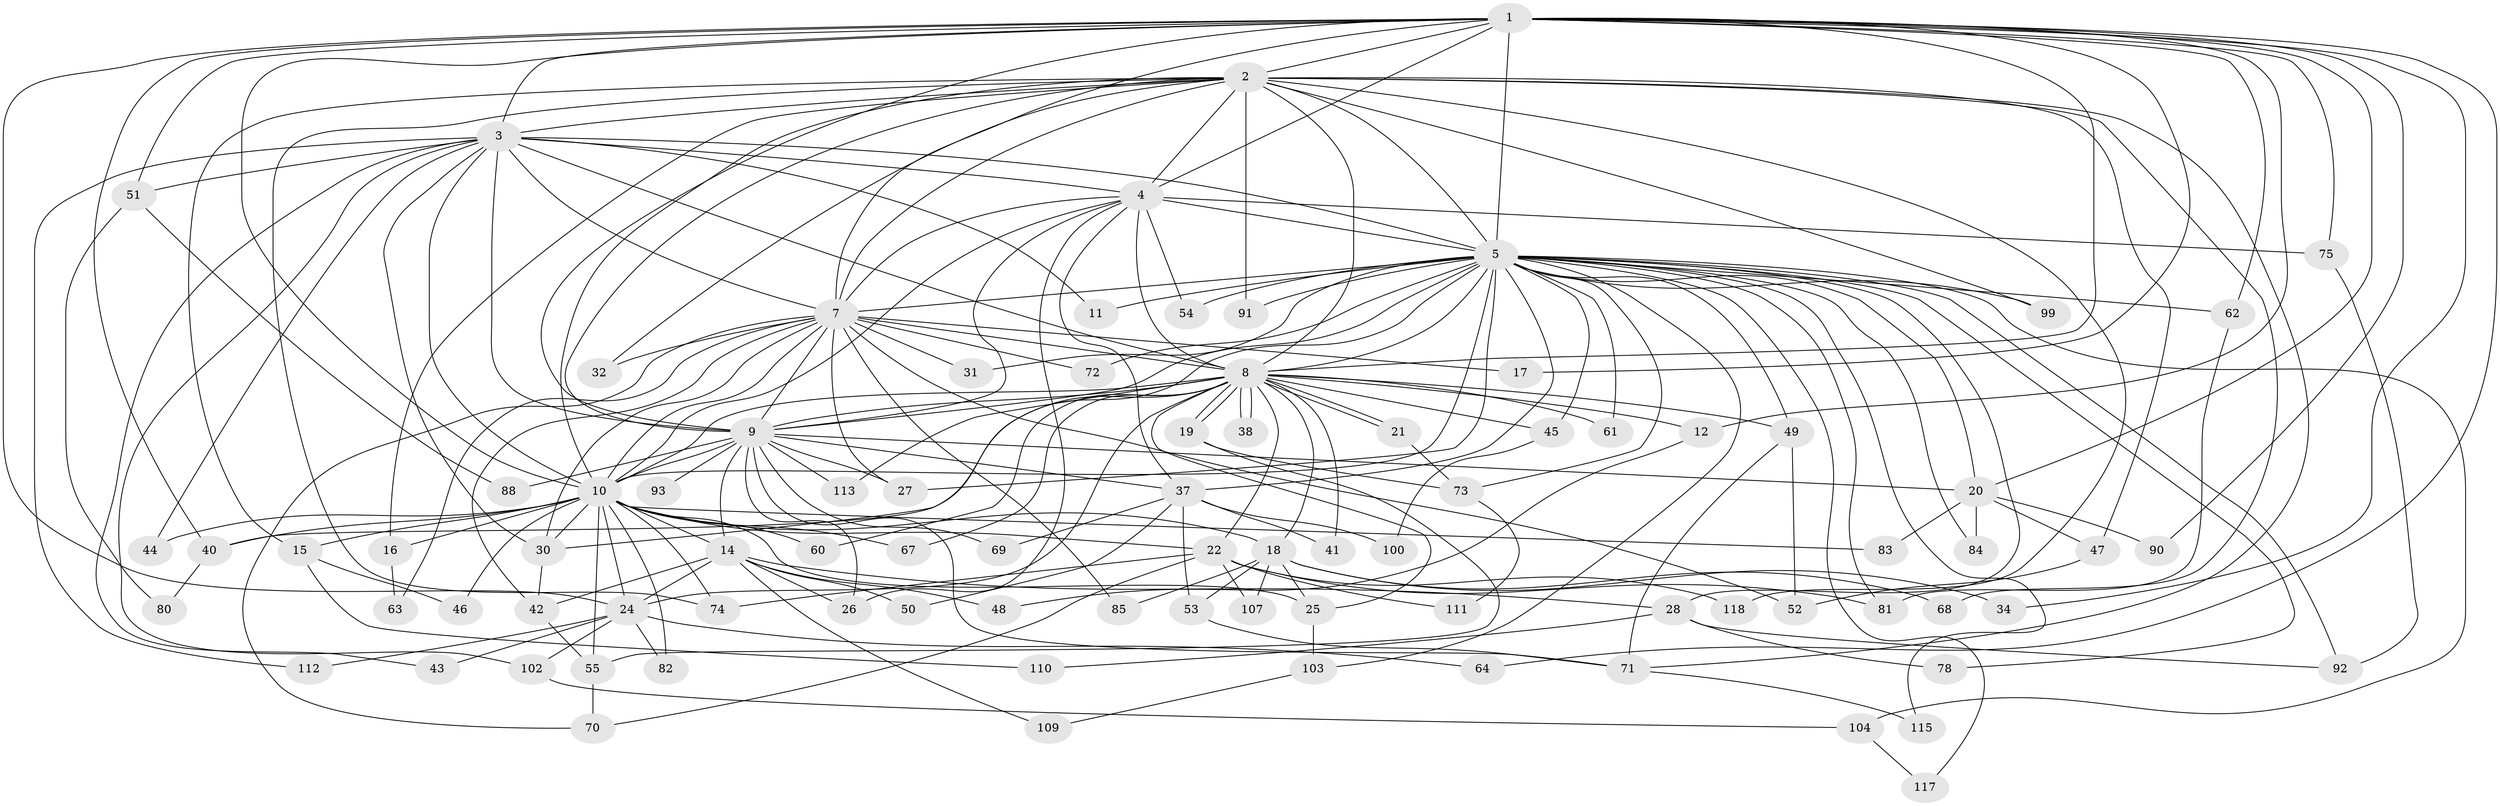 // original degree distribution, {18: 0.025210084033613446, 13: 0.008403361344537815, 29: 0.008403361344537815, 17: 0.008403361344537815, 20: 0.01680672268907563, 30: 0.008403361344537815, 27: 0.008403361344537815, 2: 0.5126050420168067, 3: 0.21008403361344538, 9: 0.01680672268907563, 4: 0.1092436974789916, 6: 0.008403361344537815, 7: 0.008403361344537815, 8: 0.01680672268907563, 5: 0.03361344537815126}
// Generated by graph-tools (version 1.1) at 2025/41/03/06/25 10:41:43]
// undirected, 87 vertices, 211 edges
graph export_dot {
graph [start="1"]
  node [color=gray90,style=filled];
  1 [super="+65"];
  2 [super="+79"];
  3 [super="+96"];
  4 [super="+29"];
  5 [super="+6"];
  7 [super="+94"];
  8 [super="+35"];
  9 [super="+59"];
  10 [super="+13"];
  11;
  12;
  14 [super="+119"];
  15;
  16;
  17;
  18 [super="+23"];
  19;
  20 [super="+56"];
  21;
  22;
  24 [super="+33"];
  25 [super="+89"];
  26 [super="+57"];
  27 [super="+108"];
  28 [super="+36"];
  30 [super="+39"];
  31;
  32;
  34;
  37 [super="+87"];
  38;
  40 [super="+66"];
  41;
  42 [super="+101"];
  43;
  44;
  45;
  46;
  47 [super="+58"];
  48;
  49;
  50;
  51 [super="+77"];
  52;
  53 [super="+105"];
  54;
  55 [super="+86"];
  60;
  61;
  62;
  63;
  64;
  67;
  68;
  69;
  70 [super="+98"];
  71 [super="+95"];
  72 [super="+114"];
  73 [super="+76"];
  74;
  75;
  78;
  80;
  81 [super="+116"];
  82;
  83;
  84;
  85;
  88;
  90;
  91;
  92 [super="+97"];
  93;
  99;
  100;
  102;
  103;
  104 [super="+106"];
  107;
  109;
  110;
  111;
  112;
  113;
  115;
  117;
  118;
  1 -- 2;
  1 -- 3 [weight=2];
  1 -- 4;
  1 -- 5 [weight=2];
  1 -- 7;
  1 -- 8;
  1 -- 9;
  1 -- 10;
  1 -- 12;
  1 -- 17;
  1 -- 24;
  1 -- 34;
  1 -- 51;
  1 -- 62;
  1 -- 64;
  1 -- 75;
  1 -- 20;
  1 -- 40;
  1 -- 90;
  2 -- 3;
  2 -- 4;
  2 -- 5 [weight=2];
  2 -- 7;
  2 -- 8;
  2 -- 9;
  2 -- 10;
  2 -- 15;
  2 -- 16;
  2 -- 32;
  2 -- 47;
  2 -- 68;
  2 -- 99;
  2 -- 118;
  2 -- 91;
  2 -- 74;
  2 -- 71;
  3 -- 4;
  3 -- 5 [weight=2];
  3 -- 7;
  3 -- 8;
  3 -- 9;
  3 -- 10;
  3 -- 11;
  3 -- 43;
  3 -- 44;
  3 -- 51 [weight=2];
  3 -- 102;
  3 -- 112;
  3 -- 30;
  4 -- 5 [weight=2];
  4 -- 7;
  4 -- 8 [weight=2];
  4 -- 9;
  4 -- 10 [weight=2];
  4 -- 37;
  4 -- 26;
  4 -- 75;
  4 -- 54;
  5 -- 7 [weight=2];
  5 -- 8 [weight=2];
  5 -- 9 [weight=2];
  5 -- 10 [weight=2];
  5 -- 11;
  5 -- 20 [weight=2];
  5 -- 27;
  5 -- 28 [weight=2];
  5 -- 30;
  5 -- 37;
  5 -- 45;
  5 -- 49;
  5 -- 54;
  5 -- 61;
  5 -- 73;
  5 -- 78;
  5 -- 81;
  5 -- 84;
  5 -- 91;
  5 -- 92;
  5 -- 103;
  5 -- 115;
  5 -- 117;
  5 -- 72 [weight=2];
  5 -- 31;
  5 -- 99;
  5 -- 104 [weight=2];
  5 -- 62;
  7 -- 8;
  7 -- 9;
  7 -- 10;
  7 -- 17;
  7 -- 31;
  7 -- 32;
  7 -- 42;
  7 -- 52;
  7 -- 63;
  7 -- 70;
  7 -- 72;
  7 -- 85;
  7 -- 30;
  7 -- 27;
  8 -- 9 [weight=2];
  8 -- 10 [weight=2];
  8 -- 12;
  8 -- 18 [weight=2];
  8 -- 19;
  8 -- 19;
  8 -- 21;
  8 -- 21;
  8 -- 22;
  8 -- 25;
  8 -- 38;
  8 -- 38;
  8 -- 40;
  8 -- 41;
  8 -- 45;
  8 -- 49;
  8 -- 60;
  8 -- 61;
  8 -- 113;
  8 -- 67;
  8 -- 24;
  9 -- 10;
  9 -- 14;
  9 -- 26;
  9 -- 27;
  9 -- 69;
  9 -- 71;
  9 -- 88;
  9 -- 93 [weight=2];
  9 -- 113;
  9 -- 37;
  9 -- 20;
  10 -- 14;
  10 -- 15;
  10 -- 16;
  10 -- 18;
  10 -- 22;
  10 -- 25;
  10 -- 30;
  10 -- 40;
  10 -- 44;
  10 -- 46;
  10 -- 55;
  10 -- 60;
  10 -- 67;
  10 -- 74;
  10 -- 82;
  10 -- 83;
  10 -- 24;
  12 -- 48;
  14 -- 26;
  14 -- 28;
  14 -- 42;
  14 -- 48;
  14 -- 50;
  14 -- 109;
  14 -- 24;
  15 -- 46;
  15 -- 110;
  16 -- 63;
  18 -- 34;
  18 -- 53;
  18 -- 68;
  18 -- 85;
  18 -- 107;
  18 -- 25;
  19 -- 73;
  19 -- 55;
  20 -- 47;
  20 -- 83;
  20 -- 90;
  20 -- 84;
  21 -- 73;
  22 -- 74;
  22 -- 107;
  22 -- 111;
  22 -- 118;
  22 -- 81;
  22 -- 70;
  24 -- 43;
  24 -- 64;
  24 -- 82;
  24 -- 102;
  24 -- 112;
  25 -- 103;
  28 -- 78;
  28 -- 110;
  28 -- 92;
  30 -- 42;
  37 -- 41;
  37 -- 50;
  37 -- 53;
  37 -- 69;
  37 -- 100;
  40 -- 80;
  42 -- 55;
  45 -- 100;
  47 -- 52;
  49 -- 52;
  49 -- 71;
  51 -- 88;
  51 -- 80;
  53 -- 71;
  55 -- 70;
  62 -- 81;
  71 -- 115;
  73 -- 111;
  75 -- 92;
  102 -- 104;
  103 -- 109;
  104 -- 117;
}
